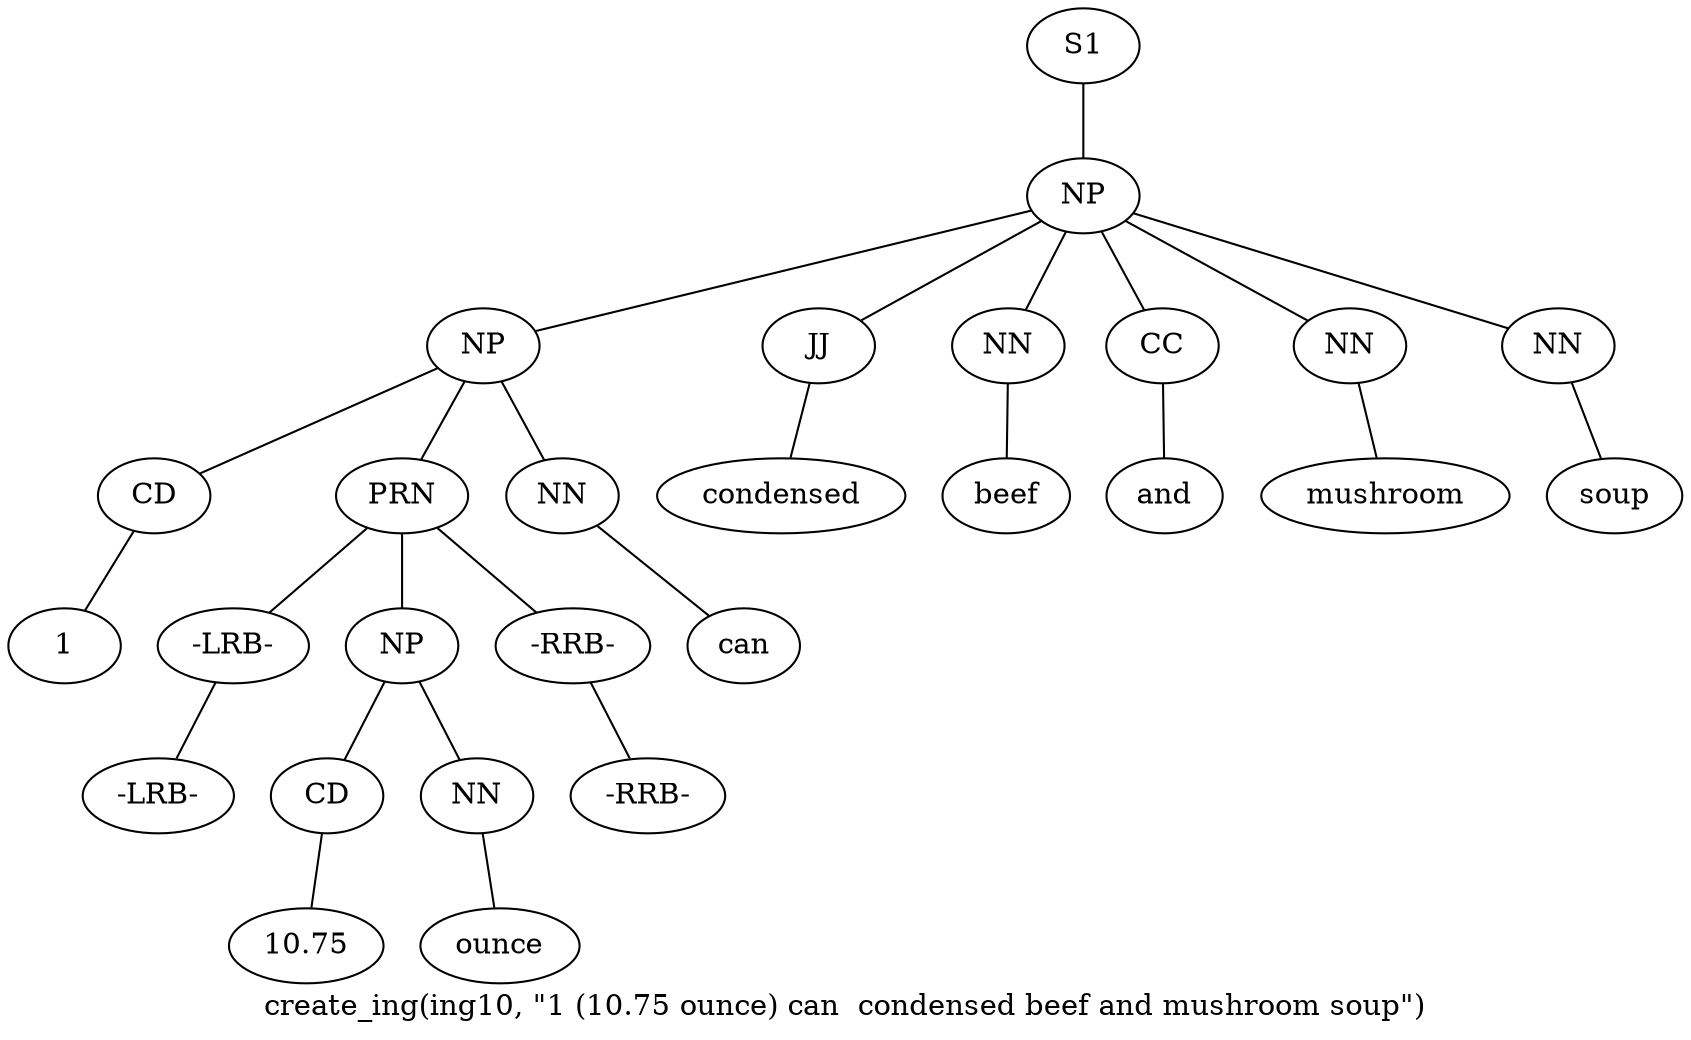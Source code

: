 graph SyntaxGraph {
	label = "create_ing(ing10, \"1 (10.75 ounce) can  condensed beef and mushroom soup\")";
	Node0 [label="S1"];
	Node1 [label="NP"];
	Node2 [label="NP"];
	Node3 [label="CD"];
	Node4 [label="1"];
	Node5 [label="PRN"];
	Node6 [label="-LRB-"];
	Node7 [label="-LRB-"];
	Node8 [label="NP"];
	Node9 [label="CD"];
	Node10 [label="10.75"];
	Node11 [label="NN"];
	Node12 [label="ounce"];
	Node13 [label="-RRB-"];
	Node14 [label="-RRB-"];
	Node15 [label="NN"];
	Node16 [label="can"];
	Node17 [label="JJ"];
	Node18 [label="condensed"];
	Node19 [label="NN"];
	Node20 [label="beef"];
	Node21 [label="CC"];
	Node22 [label="and"];
	Node23 [label="NN"];
	Node24 [label="mushroom"];
	Node25 [label="NN"];
	Node26 [label="soup"];

	Node0 -- Node1;
	Node1 -- Node2;
	Node1 -- Node17;
	Node1 -- Node19;
	Node1 -- Node21;
	Node1 -- Node23;
	Node1 -- Node25;
	Node2 -- Node3;
	Node2 -- Node5;
	Node2 -- Node15;
	Node3 -- Node4;
	Node5 -- Node6;
	Node5 -- Node8;
	Node5 -- Node13;
	Node6 -- Node7;
	Node8 -- Node9;
	Node8 -- Node11;
	Node9 -- Node10;
	Node11 -- Node12;
	Node13 -- Node14;
	Node15 -- Node16;
	Node17 -- Node18;
	Node19 -- Node20;
	Node21 -- Node22;
	Node23 -- Node24;
	Node25 -- Node26;
}